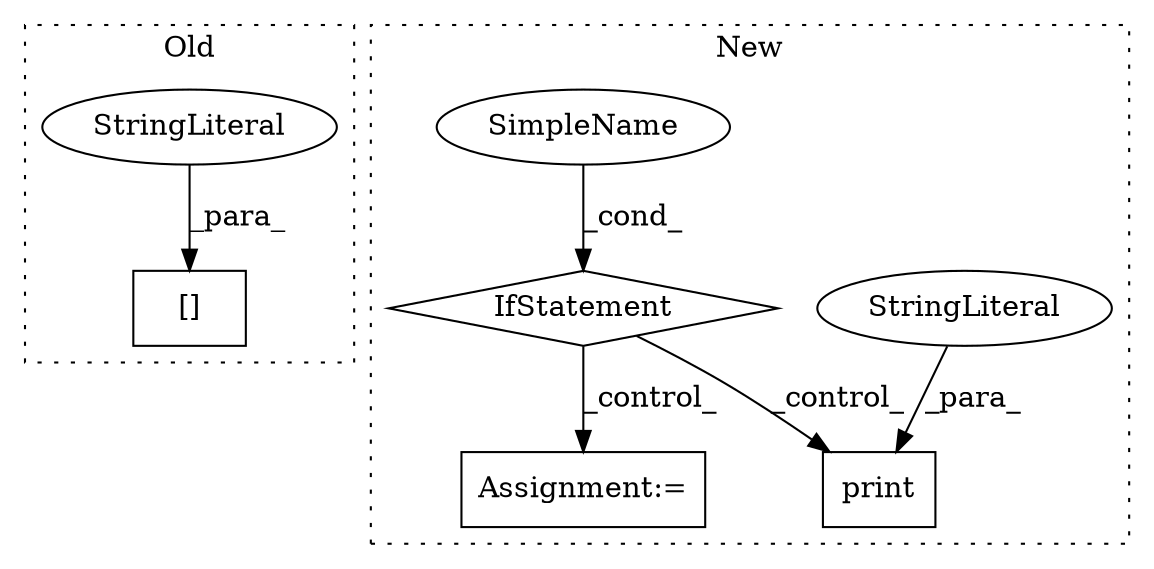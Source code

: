 digraph G {
subgraph cluster0 {
1 [label="[]" a="2" s="742,768" l="9,1" shape="box"];
4 [label="StringLiteral" a="45" s="751" l="17" shape="ellipse"];
label = "Old";
style="dotted";
}
subgraph cluster1 {
2 [label="print" a="32" s="1191,1239" l="6,1" shape="box"];
3 [label="StringLiteral" a="45" s="1197" l="42" shape="ellipse"];
5 [label="IfStatement" a="25" s="898,955" l="4,2" shape="diamond"];
6 [label="SimpleName" a="42" s="" l="" shape="ellipse"];
7 [label="Assignment:=" a="7" s="1704,1795" l="61,2" shape="box"];
label = "New";
style="dotted";
}
3 -> 2 [label="_para_"];
4 -> 1 [label="_para_"];
5 -> 7 [label="_control_"];
5 -> 2 [label="_control_"];
6 -> 5 [label="_cond_"];
}